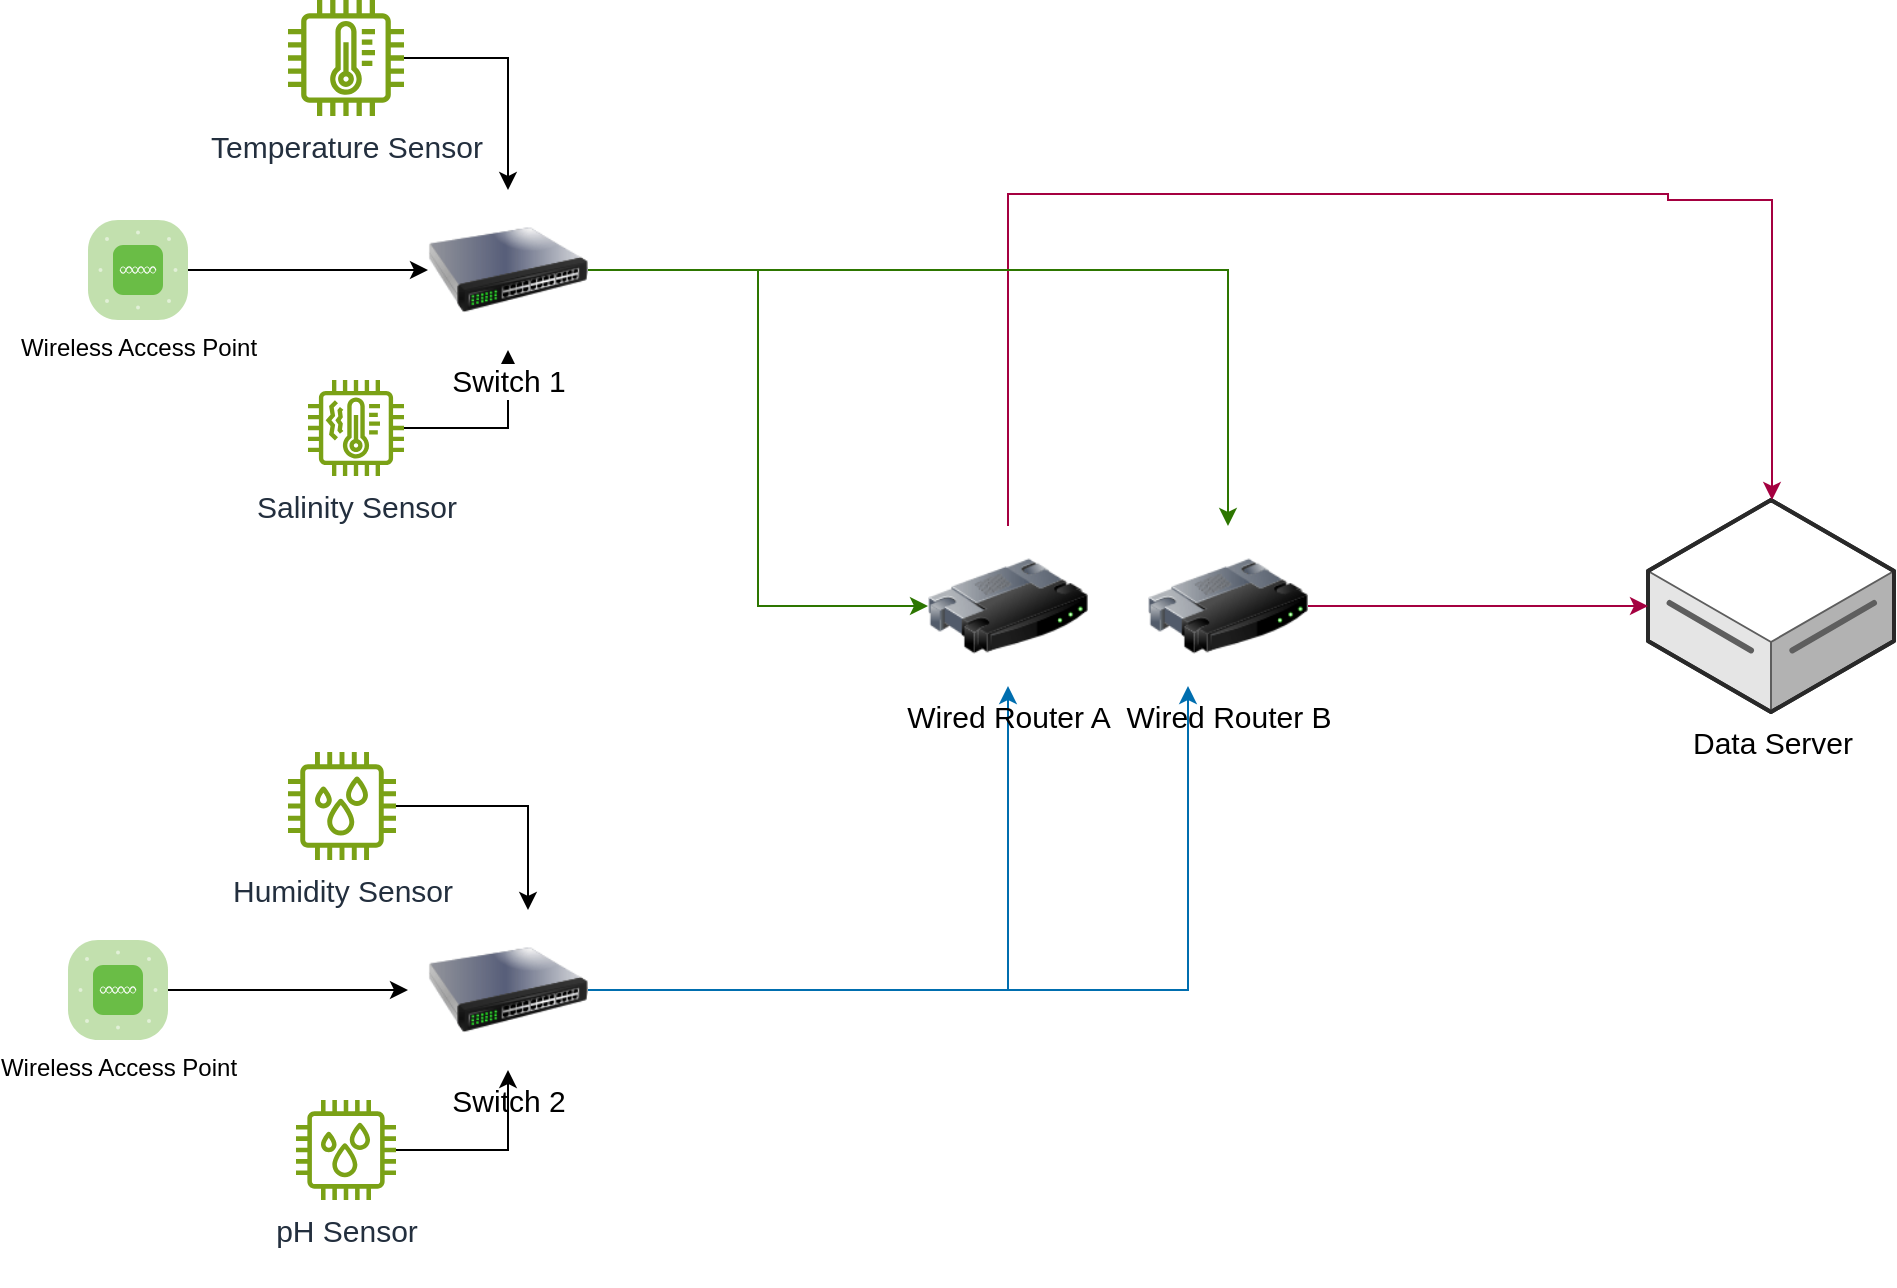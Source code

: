 <mxfile version="24.4.13" type="github">
  <diagram name="Página-1" id="-P5OC35mNyYKj8KSIJd3">
    <mxGraphModel dx="2327" dy="861" grid="1" gridSize="10" guides="1" tooltips="1" connect="1" arrows="1" fold="1" page="1" pageScale="1" pageWidth="827" pageHeight="1169" background="none" math="0" shadow="0">
      <root>
        <mxCell id="0" />
        <mxCell id="1" parent="0" />
        <mxCell id="EmTkuBFLQtPAnqklq-cd-81" style="edgeStyle=orthogonalEdgeStyle;rounded=0;orthogonalLoop=1;jettySize=auto;html=1;entryX=0;entryY=0.5;entryDx=0;entryDy=0;" edge="1" parent="1" source="EmTkuBFLQtPAnqklq-cd-3" target="EmTkuBFLQtPAnqklq-cd-36">
          <mxGeometry relative="1" as="geometry">
            <mxPoint x="190" y="235" as="targetPoint" />
          </mxGeometry>
        </mxCell>
        <mxCell id="EmTkuBFLQtPAnqklq-cd-3" value="Wireless Access Point" style="verticalLabelPosition=bottom;sketch=0;html=1;fillColor=#6ABD46;strokeColor=#ffffff;verticalAlign=top;align=center;points=[[0.085,0.085,0],[0.915,0.085,0],[0.915,0.915,0],[0.085,0.915,0],[0.25,0,0],[0.5,0,0],[0.75,0,0],[1,0.25,0],[1,0.5,0],[1,0.75,0],[0.75,1,0],[0.5,1,0],[0.25,1,0],[0,0.75,0],[0,0.5,0],[0,0.25,0]];pointerEvents=1;shape=mxgraph.cisco_safe.compositeIcon;bgIcon=mxgraph.cisco_safe.architecture.generic_appliance;resIcon=mxgraph.cisco_safe.architecture.wireless_access_point;" vertex="1" parent="1">
          <mxGeometry x="40" y="210" width="50" height="50" as="geometry" />
        </mxCell>
        <mxCell id="EmTkuBFLQtPAnqklq-cd-5" value="&lt;font style=&quot;font-size: 15px;&quot;&gt;Data Server&lt;/font&gt;" style="verticalLabelPosition=bottom;html=1;verticalAlign=top;strokeWidth=1;align=center;outlineConnect=0;dashed=0;outlineConnect=0;shape=mxgraph.aws3d.dataServer;strokeColor=#5E5E5E;aspect=fixed;" vertex="1" parent="1">
          <mxGeometry x="820" y="350" width="123" height="106" as="geometry" />
        </mxCell>
        <mxCell id="EmTkuBFLQtPAnqklq-cd-79" style="edgeStyle=orthogonalEdgeStyle;rounded=0;orthogonalLoop=1;jettySize=auto;html=1;" edge="1" parent="1" source="EmTkuBFLQtPAnqklq-cd-6" target="EmTkuBFLQtPAnqklq-cd-36">
          <mxGeometry relative="1" as="geometry" />
        </mxCell>
        <mxCell id="EmTkuBFLQtPAnqklq-cd-6" value="&lt;font style=&quot;font-size: 15px;&quot;&gt;Temperature Sensor&lt;/font&gt;" style="sketch=0;outlineConnect=0;fontColor=#232F3E;gradientColor=none;fillColor=#7AA116;strokeColor=none;dashed=0;verticalLabelPosition=bottom;verticalAlign=top;align=center;html=1;fontSize=12;fontStyle=0;aspect=fixed;pointerEvents=1;shape=mxgraph.aws4.iot_thing_temperature_sensor;" vertex="1" parent="1">
          <mxGeometry x="140" y="100" width="58" height="58" as="geometry" />
        </mxCell>
        <mxCell id="EmTkuBFLQtPAnqklq-cd-87" style="edgeStyle=orthogonalEdgeStyle;rounded=0;orthogonalLoop=1;jettySize=auto;html=1;" edge="1" parent="1" source="EmTkuBFLQtPAnqklq-cd-7" target="EmTkuBFLQtPAnqklq-cd-10">
          <mxGeometry relative="1" as="geometry">
            <mxPoint x="360" y="540" as="targetPoint" />
            <Array as="points">
              <mxPoint x="260" y="503" />
            </Array>
          </mxGeometry>
        </mxCell>
        <mxCell id="EmTkuBFLQtPAnqklq-cd-7" value="&lt;font style=&quot;font-size: 15px;&quot;&gt;Humidity Sensor&lt;/font&gt;" style="sketch=0;outlineConnect=0;fontColor=#232F3E;gradientColor=none;fillColor=#7AA116;strokeColor=none;dashed=0;verticalLabelPosition=bottom;verticalAlign=top;align=center;html=1;fontSize=12;fontStyle=0;aspect=fixed;pointerEvents=1;shape=mxgraph.aws4.iot_thing_humidity_sensor;" vertex="1" parent="1">
          <mxGeometry x="140" y="476" width="54" height="54" as="geometry" />
        </mxCell>
        <mxCell id="EmTkuBFLQtPAnqklq-cd-98" style="edgeStyle=orthogonalEdgeStyle;rounded=0;orthogonalLoop=1;jettySize=auto;html=1;fillColor=#1ba1e2;strokeColor=#006EAF;" edge="1" parent="1" source="EmTkuBFLQtPAnqklq-cd-10" target="EmTkuBFLQtPAnqklq-cd-17">
          <mxGeometry relative="1" as="geometry" />
        </mxCell>
        <mxCell id="EmTkuBFLQtPAnqklq-cd-100" style="edgeStyle=orthogonalEdgeStyle;rounded=0;orthogonalLoop=1;jettySize=auto;html=1;fillColor=#1ba1e2;strokeColor=#006EAF;" edge="1" parent="1" source="EmTkuBFLQtPAnqklq-cd-10" target="EmTkuBFLQtPAnqklq-cd-56">
          <mxGeometry relative="1" as="geometry">
            <mxPoint x="360" y="545.0" as="sourcePoint" />
            <mxPoint x="610" y="520" as="targetPoint" />
            <Array as="points">
              <mxPoint x="590" y="595" />
            </Array>
          </mxGeometry>
        </mxCell>
        <mxCell id="EmTkuBFLQtPAnqklq-cd-10" value="&lt;font style=&quot;font-size: 15px;&quot;&gt;Switch 2&lt;/font&gt;" style="image;html=1;image=img/lib/clip_art/networking/Switch_128x128.png" vertex="1" parent="1">
          <mxGeometry x="210" y="555" width="80" height="80" as="geometry" />
        </mxCell>
        <mxCell id="EmTkuBFLQtPAnqklq-cd-117" style="edgeStyle=orthogonalEdgeStyle;rounded=0;orthogonalLoop=1;jettySize=auto;html=1;fillColor=#d80073;strokeColor=#A50040;" edge="1" parent="1" source="EmTkuBFLQtPAnqklq-cd-17" target="EmTkuBFLQtPAnqklq-cd-5">
          <mxGeometry relative="1" as="geometry">
            <mxPoint x="830" y="30" as="targetPoint" />
            <Array as="points">
              <mxPoint x="500" y="197" />
              <mxPoint x="830" y="197" />
              <mxPoint x="830" y="200" />
              <mxPoint x="882" y="200" />
            </Array>
          </mxGeometry>
        </mxCell>
        <mxCell id="EmTkuBFLQtPAnqklq-cd-17" value="&lt;font style=&quot;font-size: 15px;&quot;&gt;Wired Router A&lt;/font&gt;&lt;div style=&quot;font-size: 15px;&quot;&gt;&lt;br&gt;&lt;/div&gt;" style="image;html=1;image=img/lib/clip_art/networking/Router_128x128.png;labelBackgroundColor=none;" vertex="1" parent="1">
          <mxGeometry x="460" y="363" width="80" height="80" as="geometry" />
        </mxCell>
        <mxCell id="EmTkuBFLQtPAnqklq-cd-78" style="edgeStyle=orthogonalEdgeStyle;rounded=0;orthogonalLoop=1;jettySize=auto;html=1;" edge="1" parent="1" source="EmTkuBFLQtPAnqklq-cd-34" target="EmTkuBFLQtPAnqklq-cd-36">
          <mxGeometry relative="1" as="geometry" />
        </mxCell>
        <mxCell id="EmTkuBFLQtPAnqklq-cd-34" value="&lt;font style=&quot;font-size: 15px;&quot;&gt;Salinity Sensor&lt;/font&gt;" style="sketch=0;outlineConnect=0;fontColor=#232F3E;gradientColor=none;fillColor=#7AA116;strokeColor=none;dashed=0;verticalLabelPosition=bottom;verticalAlign=top;align=center;html=1;fontSize=12;fontStyle=0;aspect=fixed;pointerEvents=1;shape=mxgraph.aws4.iot_thing_temperature_vibration_sensor;" vertex="1" parent="1">
          <mxGeometry x="150" y="290" width="48" height="48" as="geometry" />
        </mxCell>
        <mxCell id="EmTkuBFLQtPAnqklq-cd-88" style="edgeStyle=orthogonalEdgeStyle;rounded=0;orthogonalLoop=1;jettySize=auto;html=1;" edge="1" parent="1" source="EmTkuBFLQtPAnqklq-cd-35" target="EmTkuBFLQtPAnqklq-cd-10">
          <mxGeometry relative="1" as="geometry" />
        </mxCell>
        <mxCell id="EmTkuBFLQtPAnqklq-cd-35" value="&lt;font style=&quot;font-size: 15px;&quot;&gt;pH Sensor&lt;/font&gt;&lt;div style=&quot;font-size: 15px;&quot;&gt;&lt;br&gt;&lt;/div&gt;" style="sketch=0;outlineConnect=0;fontColor=#232F3E;gradientColor=none;fillColor=#7AA116;strokeColor=none;dashed=0;verticalLabelPosition=bottom;verticalAlign=top;align=center;html=1;fontSize=12;fontStyle=0;aspect=fixed;pointerEvents=1;shape=mxgraph.aws4.iot_thing_humidity_sensor;" vertex="1" parent="1">
          <mxGeometry x="144" y="650" width="50" height="50" as="geometry" />
        </mxCell>
        <mxCell id="EmTkuBFLQtPAnqklq-cd-82" style="edgeStyle=orthogonalEdgeStyle;rounded=0;orthogonalLoop=1;jettySize=auto;html=1;entryX=0;entryY=0.5;entryDx=0;entryDy=0;fillColor=#60a917;strokeColor=#2D7600;" edge="1" parent="1" source="EmTkuBFLQtPAnqklq-cd-36" target="EmTkuBFLQtPAnqklq-cd-17">
          <mxGeometry relative="1" as="geometry" />
        </mxCell>
        <mxCell id="EmTkuBFLQtPAnqklq-cd-99" style="edgeStyle=orthogonalEdgeStyle;rounded=0;orthogonalLoop=1;jettySize=auto;html=1;fillColor=#60a917;strokeColor=#2D7600;" edge="1" parent="1" source="EmTkuBFLQtPAnqklq-cd-36" target="EmTkuBFLQtPAnqklq-cd-56">
          <mxGeometry relative="1" as="geometry" />
        </mxCell>
        <mxCell id="EmTkuBFLQtPAnqklq-cd-36" value="&lt;font style=&quot;font-size: 15px;&quot;&gt;Switch 1&lt;/font&gt;" style="image;html=1;image=img/lib/clip_art/networking/Switch_128x128.png" vertex="1" parent="1">
          <mxGeometry x="210" y="195" width="80" height="80" as="geometry" />
        </mxCell>
        <mxCell id="EmTkuBFLQtPAnqklq-cd-39" value="Wireless Access Point" style="verticalLabelPosition=bottom;sketch=0;html=1;fillColor=#6ABD46;strokeColor=#ffffff;verticalAlign=top;align=center;points=[[0.085,0.085,0],[0.915,0.085,0],[0.915,0.915,0],[0.085,0.915,0],[0.25,0,0],[0.5,0,0],[0.75,0,0],[1,0.25,0],[1,0.5,0],[1,0.75,0],[0.75,1,0],[0.5,1,0],[0.25,1,0],[0,0.75,0],[0,0.5,0],[0,0.25,0]];pointerEvents=1;shape=mxgraph.cisco_safe.compositeIcon;bgIcon=mxgraph.cisco_safe.architecture.generic_appliance;resIcon=mxgraph.cisco_safe.architecture.wireless_access_point;" vertex="1" parent="1">
          <mxGeometry x="30" y="570" width="50" height="50" as="geometry" />
        </mxCell>
        <mxCell id="EmTkuBFLQtPAnqklq-cd-118" style="edgeStyle=orthogonalEdgeStyle;rounded=0;orthogonalLoop=1;jettySize=auto;html=1;fillColor=#d80073;strokeColor=#A50040;" edge="1" parent="1" source="EmTkuBFLQtPAnqklq-cd-56" target="EmTkuBFLQtPAnqklq-cd-5">
          <mxGeometry relative="1" as="geometry" />
        </mxCell>
        <mxCell id="EmTkuBFLQtPAnqklq-cd-56" value="&lt;font style=&quot;font-size: 15px;&quot;&gt;Wired Router B&lt;/font&gt;&lt;div style=&quot;font-size: 15px;&quot;&gt;&lt;br&gt;&lt;/div&gt;" style="image;html=1;image=img/lib/clip_art/networking/Router_128x128.png;labelBackgroundColor=none;" vertex="1" parent="1">
          <mxGeometry x="570" y="363" width="80" height="80" as="geometry" />
        </mxCell>
        <mxCell id="EmTkuBFLQtPAnqklq-cd-86" style="edgeStyle=orthogonalEdgeStyle;rounded=0;orthogonalLoop=1;jettySize=auto;html=1;" edge="1" parent="1" source="EmTkuBFLQtPAnqklq-cd-39">
          <mxGeometry relative="1" as="geometry">
            <mxPoint x="200" y="595" as="targetPoint" />
          </mxGeometry>
        </mxCell>
      </root>
    </mxGraphModel>
  </diagram>
</mxfile>
